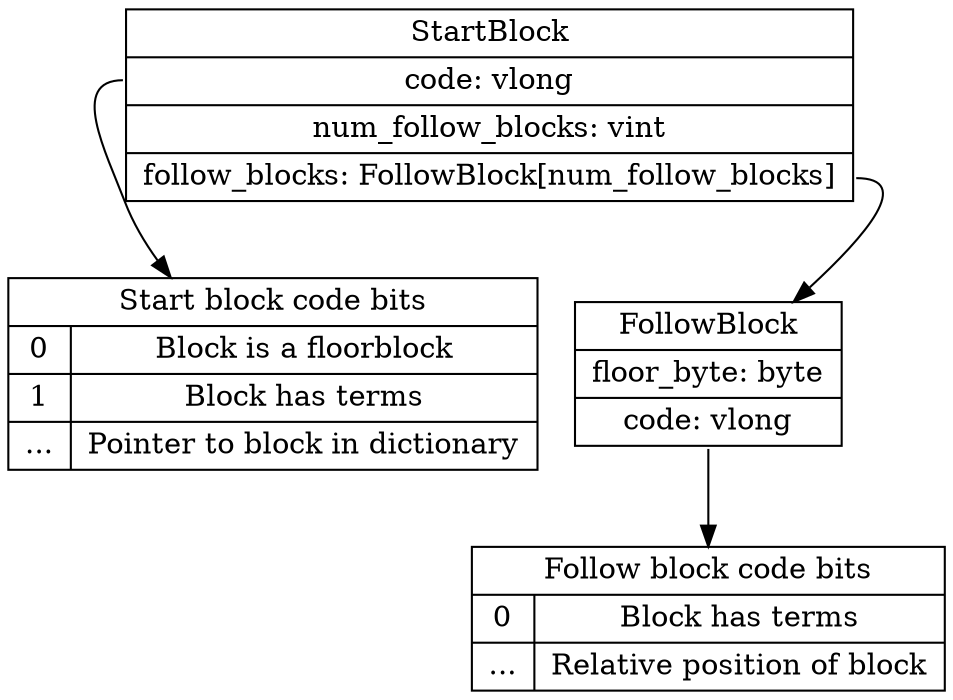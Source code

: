 digraph G {
  start_block [
    label = "{StartBlock|<f0>code: vlong | num_follow_blocks: vint | <f1>follow_blocks: FollowBlock[num_follow_blocks] }"
    shape = "record"
  ]

  start_block_code_bits [
    label = "{Start block code bits |{{0|1|...}|{Block is a floorblock| Block has terms | Pointer to block in dictionary}}}"
    shape = "record"
  ]

  follow_block [
    label = "{FollowBlock| floor_byte: byte |<f0>code: vlong }"
    shape = "record"
  ]


  follow_block_code_bits [
    label = "{Follow block code bits |{{0|...}|{Block has terms | Relative position of block}}}"
    shape = "record"
  ]

  start_block:f0 -> start_block_code_bits

  start_block:f1 -> follow_block

  follow_block:f0 -> follow_block_code_bits

}